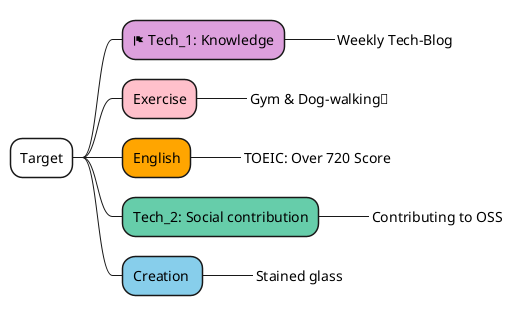 @startmindmap
*[#white] Target
**[#plum] <&flag> Tech_1: Knowledge
***_ Weekly Tech-Blog
**[#pink] Exercise
***_ Gym & Dog-walking🐶
**[#orange] English
***_ TOEIC: Over 720 Score
**[#mediumaquamarine] Tech_2: Social contribution
***_ Contributing to OSS
**[#skyblue] Creation 
***_ Stained glass
@endmindmap
